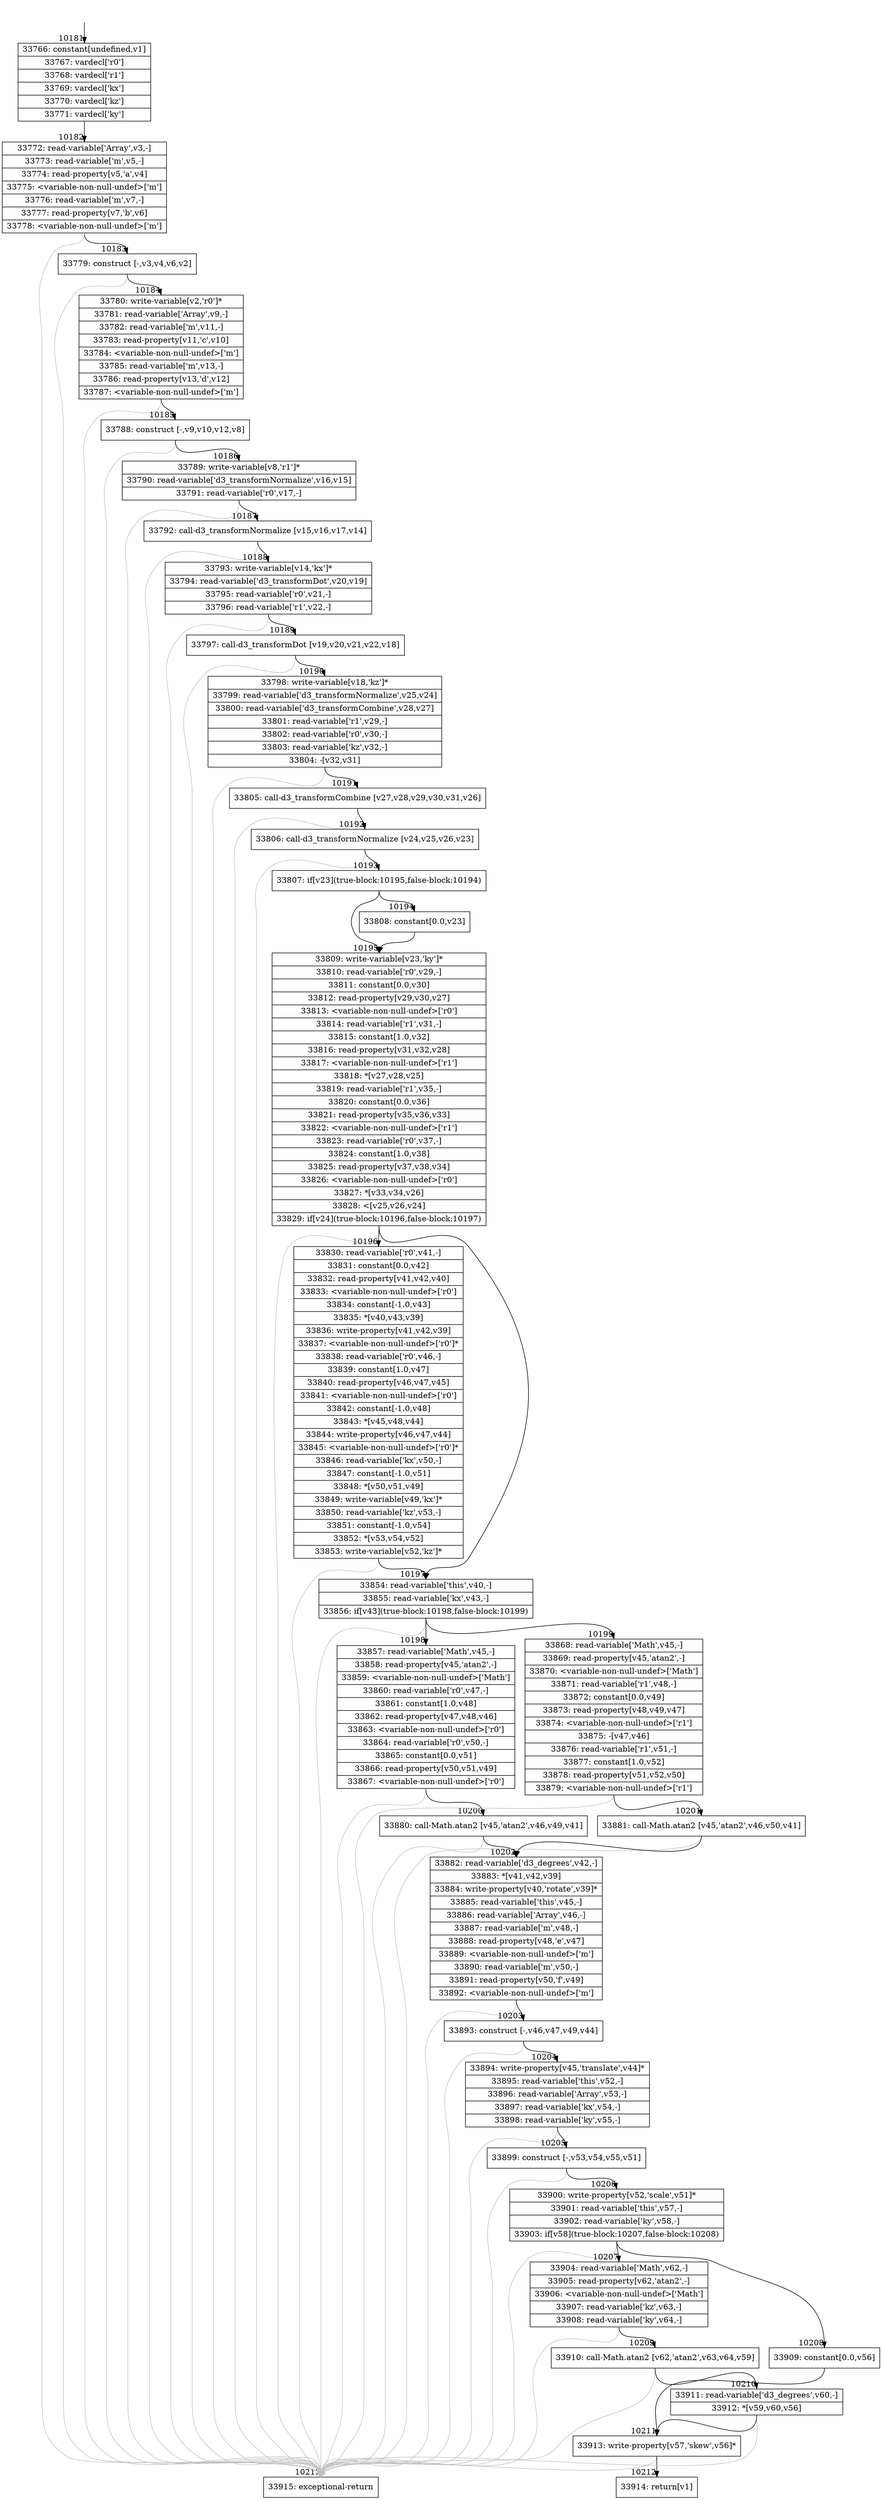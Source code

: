 digraph {
rankdir="TD"
BB_entry939[shape=none,label=""];
BB_entry939 -> BB10181 [tailport=s, headport=n, headlabel="    10181"]
BB10181 [shape=record label="{33766: constant[undefined,v1]|33767: vardecl['r0']|33768: vardecl['r1']|33769: vardecl['kx']|33770: vardecl['kz']|33771: vardecl['ky']}" ] 
BB10181 -> BB10182 [tailport=s, headport=n, headlabel="      10182"]
BB10182 [shape=record label="{33772: read-variable['Array',v3,-]|33773: read-variable['m',v5,-]|33774: read-property[v5,'a',v4]|33775: \<variable-non-null-undef\>['m']|33776: read-variable['m',v7,-]|33777: read-property[v7,'b',v6]|33778: \<variable-non-null-undef\>['m']}" ] 
BB10182 -> BB10183 [tailport=s, headport=n, headlabel="      10183"]
BB10182 -> BB10213 [tailport=s, headport=n, color=gray, headlabel="      10213"]
BB10183 [shape=record label="{33779: construct [-,v3,v4,v6,v2]}" ] 
BB10183 -> BB10184 [tailport=s, headport=n, headlabel="      10184"]
BB10183 -> BB10213 [tailport=s, headport=n, color=gray]
BB10184 [shape=record label="{33780: write-variable[v2,'r0']*|33781: read-variable['Array',v9,-]|33782: read-variable['m',v11,-]|33783: read-property[v11,'c',v10]|33784: \<variable-non-null-undef\>['m']|33785: read-variable['m',v13,-]|33786: read-property[v13,'d',v12]|33787: \<variable-non-null-undef\>['m']}" ] 
BB10184 -> BB10185 [tailport=s, headport=n, headlabel="      10185"]
BB10184 -> BB10213 [tailport=s, headport=n, color=gray]
BB10185 [shape=record label="{33788: construct [-,v9,v10,v12,v8]}" ] 
BB10185 -> BB10186 [tailport=s, headport=n, headlabel="      10186"]
BB10185 -> BB10213 [tailport=s, headport=n, color=gray]
BB10186 [shape=record label="{33789: write-variable[v8,'r1']*|33790: read-variable['d3_transformNormalize',v16,v15]|33791: read-variable['r0',v17,-]}" ] 
BB10186 -> BB10187 [tailport=s, headport=n, headlabel="      10187"]
BB10186 -> BB10213 [tailport=s, headport=n, color=gray]
BB10187 [shape=record label="{33792: call-d3_transformNormalize [v15,v16,v17,v14]}" ] 
BB10187 -> BB10188 [tailport=s, headport=n, headlabel="      10188"]
BB10187 -> BB10213 [tailport=s, headport=n, color=gray]
BB10188 [shape=record label="{33793: write-variable[v14,'kx']*|33794: read-variable['d3_transformDot',v20,v19]|33795: read-variable['r0',v21,-]|33796: read-variable['r1',v22,-]}" ] 
BB10188 -> BB10189 [tailport=s, headport=n, headlabel="      10189"]
BB10188 -> BB10213 [tailport=s, headport=n, color=gray]
BB10189 [shape=record label="{33797: call-d3_transformDot [v19,v20,v21,v22,v18]}" ] 
BB10189 -> BB10190 [tailport=s, headport=n, headlabel="      10190"]
BB10189 -> BB10213 [tailport=s, headport=n, color=gray]
BB10190 [shape=record label="{33798: write-variable[v18,'kz']*|33799: read-variable['d3_transformNormalize',v25,v24]|33800: read-variable['d3_transformCombine',v28,v27]|33801: read-variable['r1',v29,-]|33802: read-variable['r0',v30,-]|33803: read-variable['kz',v32,-]|33804: -[v32,v31]}" ] 
BB10190 -> BB10191 [tailport=s, headport=n, headlabel="      10191"]
BB10190 -> BB10213 [tailport=s, headport=n, color=gray]
BB10191 [shape=record label="{33805: call-d3_transformCombine [v27,v28,v29,v30,v31,v26]}" ] 
BB10191 -> BB10192 [tailport=s, headport=n, headlabel="      10192"]
BB10191 -> BB10213 [tailport=s, headport=n, color=gray]
BB10192 [shape=record label="{33806: call-d3_transformNormalize [v24,v25,v26,v23]}" ] 
BB10192 -> BB10193 [tailport=s, headport=n, headlabel="      10193"]
BB10192 -> BB10213 [tailport=s, headport=n, color=gray]
BB10193 [shape=record label="{33807: if[v23](true-block:10195,false-block:10194)}" ] 
BB10193 -> BB10195 [tailport=s, headport=n, headlabel="      10195"]
BB10193 -> BB10194 [tailport=s, headport=n, headlabel="      10194"]
BB10194 [shape=record label="{33808: constant[0.0,v23]}" ] 
BB10194 -> BB10195 [tailport=s, headport=n]
BB10195 [shape=record label="{33809: write-variable[v23,'ky']*|33810: read-variable['r0',v29,-]|33811: constant[0.0,v30]|33812: read-property[v29,v30,v27]|33813: \<variable-non-null-undef\>['r0']|33814: read-variable['r1',v31,-]|33815: constant[1.0,v32]|33816: read-property[v31,v32,v28]|33817: \<variable-non-null-undef\>['r1']|33818: *[v27,v28,v25]|33819: read-variable['r1',v35,-]|33820: constant[0.0,v36]|33821: read-property[v35,v36,v33]|33822: \<variable-non-null-undef\>['r1']|33823: read-variable['r0',v37,-]|33824: constant[1.0,v38]|33825: read-property[v37,v38,v34]|33826: \<variable-non-null-undef\>['r0']|33827: *[v33,v34,v26]|33828: \<[v25,v26,v24]|33829: if[v24](true-block:10196,false-block:10197)}" ] 
BB10195 -> BB10196 [tailport=s, headport=n, headlabel="      10196"]
BB10195 -> BB10197 [tailport=s, headport=n, headlabel="      10197"]
BB10195 -> BB10213 [tailport=s, headport=n, color=gray]
BB10196 [shape=record label="{33830: read-variable['r0',v41,-]|33831: constant[0.0,v42]|33832: read-property[v41,v42,v40]|33833: \<variable-non-null-undef\>['r0']|33834: constant[-1.0,v43]|33835: *[v40,v43,v39]|33836: write-property[v41,v42,v39]|33837: \<variable-non-null-undef\>['r0']*|33838: read-variable['r0',v46,-]|33839: constant[1.0,v47]|33840: read-property[v46,v47,v45]|33841: \<variable-non-null-undef\>['r0']|33842: constant[-1.0,v48]|33843: *[v45,v48,v44]|33844: write-property[v46,v47,v44]|33845: \<variable-non-null-undef\>['r0']*|33846: read-variable['kx',v50,-]|33847: constant[-1.0,v51]|33848: *[v50,v51,v49]|33849: write-variable[v49,'kx']*|33850: read-variable['kz',v53,-]|33851: constant[-1.0,v54]|33852: *[v53,v54,v52]|33853: write-variable[v52,'kz']*}" ] 
BB10196 -> BB10197 [tailport=s, headport=n]
BB10196 -> BB10213 [tailport=s, headport=n, color=gray]
BB10197 [shape=record label="{33854: read-variable['this',v40,-]|33855: read-variable['kx',v43,-]|33856: if[v43](true-block:10198,false-block:10199)}" ] 
BB10197 -> BB10198 [tailport=s, headport=n, headlabel="      10198"]
BB10197 -> BB10199 [tailport=s, headport=n, headlabel="      10199"]
BB10197 -> BB10213 [tailport=s, headport=n, color=gray]
BB10198 [shape=record label="{33857: read-variable['Math',v45,-]|33858: read-property[v45,'atan2',-]|33859: \<variable-non-null-undef\>['Math']|33860: read-variable['r0',v47,-]|33861: constant[1.0,v48]|33862: read-property[v47,v48,v46]|33863: \<variable-non-null-undef\>['r0']|33864: read-variable['r0',v50,-]|33865: constant[0.0,v51]|33866: read-property[v50,v51,v49]|33867: \<variable-non-null-undef\>['r0']}" ] 
BB10198 -> BB10200 [tailport=s, headport=n, headlabel="      10200"]
BB10198 -> BB10213 [tailport=s, headport=n, color=gray]
BB10199 [shape=record label="{33868: read-variable['Math',v45,-]|33869: read-property[v45,'atan2',-]|33870: \<variable-non-null-undef\>['Math']|33871: read-variable['r1',v48,-]|33872: constant[0.0,v49]|33873: read-property[v48,v49,v47]|33874: \<variable-non-null-undef\>['r1']|33875: -[v47,v46]|33876: read-variable['r1',v51,-]|33877: constant[1.0,v52]|33878: read-property[v51,v52,v50]|33879: \<variable-non-null-undef\>['r1']}" ] 
BB10199 -> BB10201 [tailport=s, headport=n, headlabel="      10201"]
BB10199 -> BB10213 [tailport=s, headport=n, color=gray]
BB10200 [shape=record label="{33880: call-Math.atan2 [v45,'atan2',v46,v49,v41]}" ] 
BB10200 -> BB10202 [tailport=s, headport=n, headlabel="      10202"]
BB10200 -> BB10213 [tailport=s, headport=n, color=gray]
BB10201 [shape=record label="{33881: call-Math.atan2 [v45,'atan2',v46,v50,v41]}" ] 
BB10201 -> BB10202 [tailport=s, headport=n]
BB10201 -> BB10213 [tailport=s, headport=n, color=gray]
BB10202 [shape=record label="{33882: read-variable['d3_degrees',v42,-]|33883: *[v41,v42,v39]|33884: write-property[v40,'rotate',v39]*|33885: read-variable['this',v45,-]|33886: read-variable['Array',v46,-]|33887: read-variable['m',v48,-]|33888: read-property[v48,'e',v47]|33889: \<variable-non-null-undef\>['m']|33890: read-variable['m',v50,-]|33891: read-property[v50,'f',v49]|33892: \<variable-non-null-undef\>['m']}" ] 
BB10202 -> BB10203 [tailport=s, headport=n, headlabel="      10203"]
BB10202 -> BB10213 [tailport=s, headport=n, color=gray]
BB10203 [shape=record label="{33893: construct [-,v46,v47,v49,v44]}" ] 
BB10203 -> BB10204 [tailport=s, headport=n, headlabel="      10204"]
BB10203 -> BB10213 [tailport=s, headport=n, color=gray]
BB10204 [shape=record label="{33894: write-property[v45,'translate',v44]*|33895: read-variable['this',v52,-]|33896: read-variable['Array',v53,-]|33897: read-variable['kx',v54,-]|33898: read-variable['ky',v55,-]}" ] 
BB10204 -> BB10205 [tailport=s, headport=n, headlabel="      10205"]
BB10204 -> BB10213 [tailport=s, headport=n, color=gray]
BB10205 [shape=record label="{33899: construct [-,v53,v54,v55,v51]}" ] 
BB10205 -> BB10206 [tailport=s, headport=n, headlabel="      10206"]
BB10205 -> BB10213 [tailport=s, headport=n, color=gray]
BB10206 [shape=record label="{33900: write-property[v52,'scale',v51]*|33901: read-variable['this',v57,-]|33902: read-variable['ky',v58,-]|33903: if[v58](true-block:10207,false-block:10208)}" ] 
BB10206 -> BB10207 [tailport=s, headport=n, headlabel="      10207"]
BB10206 -> BB10208 [tailport=s, headport=n, headlabel="      10208"]
BB10206 -> BB10213 [tailport=s, headport=n, color=gray]
BB10207 [shape=record label="{33904: read-variable['Math',v62,-]|33905: read-property[v62,'atan2',-]|33906: \<variable-non-null-undef\>['Math']|33907: read-variable['kz',v63,-]|33908: read-variable['ky',v64,-]}" ] 
BB10207 -> BB10209 [tailport=s, headport=n, headlabel="      10209"]
BB10207 -> BB10213 [tailport=s, headport=n, color=gray]
BB10208 [shape=record label="{33909: constant[0.0,v56]}" ] 
BB10208 -> BB10211 [tailport=s, headport=n, headlabel="      10211"]
BB10209 [shape=record label="{33910: call-Math.atan2 [v62,'atan2',v63,v64,v59]}" ] 
BB10209 -> BB10210 [tailport=s, headport=n, headlabel="      10210"]
BB10209 -> BB10213 [tailport=s, headport=n, color=gray]
BB10210 [shape=record label="{33911: read-variable['d3_degrees',v60,-]|33912: *[v59,v60,v56]}" ] 
BB10210 -> BB10211 [tailport=s, headport=n]
BB10210 -> BB10213 [tailport=s, headport=n, color=gray]
BB10211 [shape=record label="{33913: write-property[v57,'skew',v56]*}" ] 
BB10211 -> BB10212 [tailport=s, headport=n, headlabel="      10212"]
BB10211 -> BB10213 [tailport=s, headport=n, color=gray]
BB10212 [shape=record label="{33914: return[v1]}" ] 
BB10213 [shape=record label="{33915: exceptional-return}" ] 
//#$~ 5959
}
